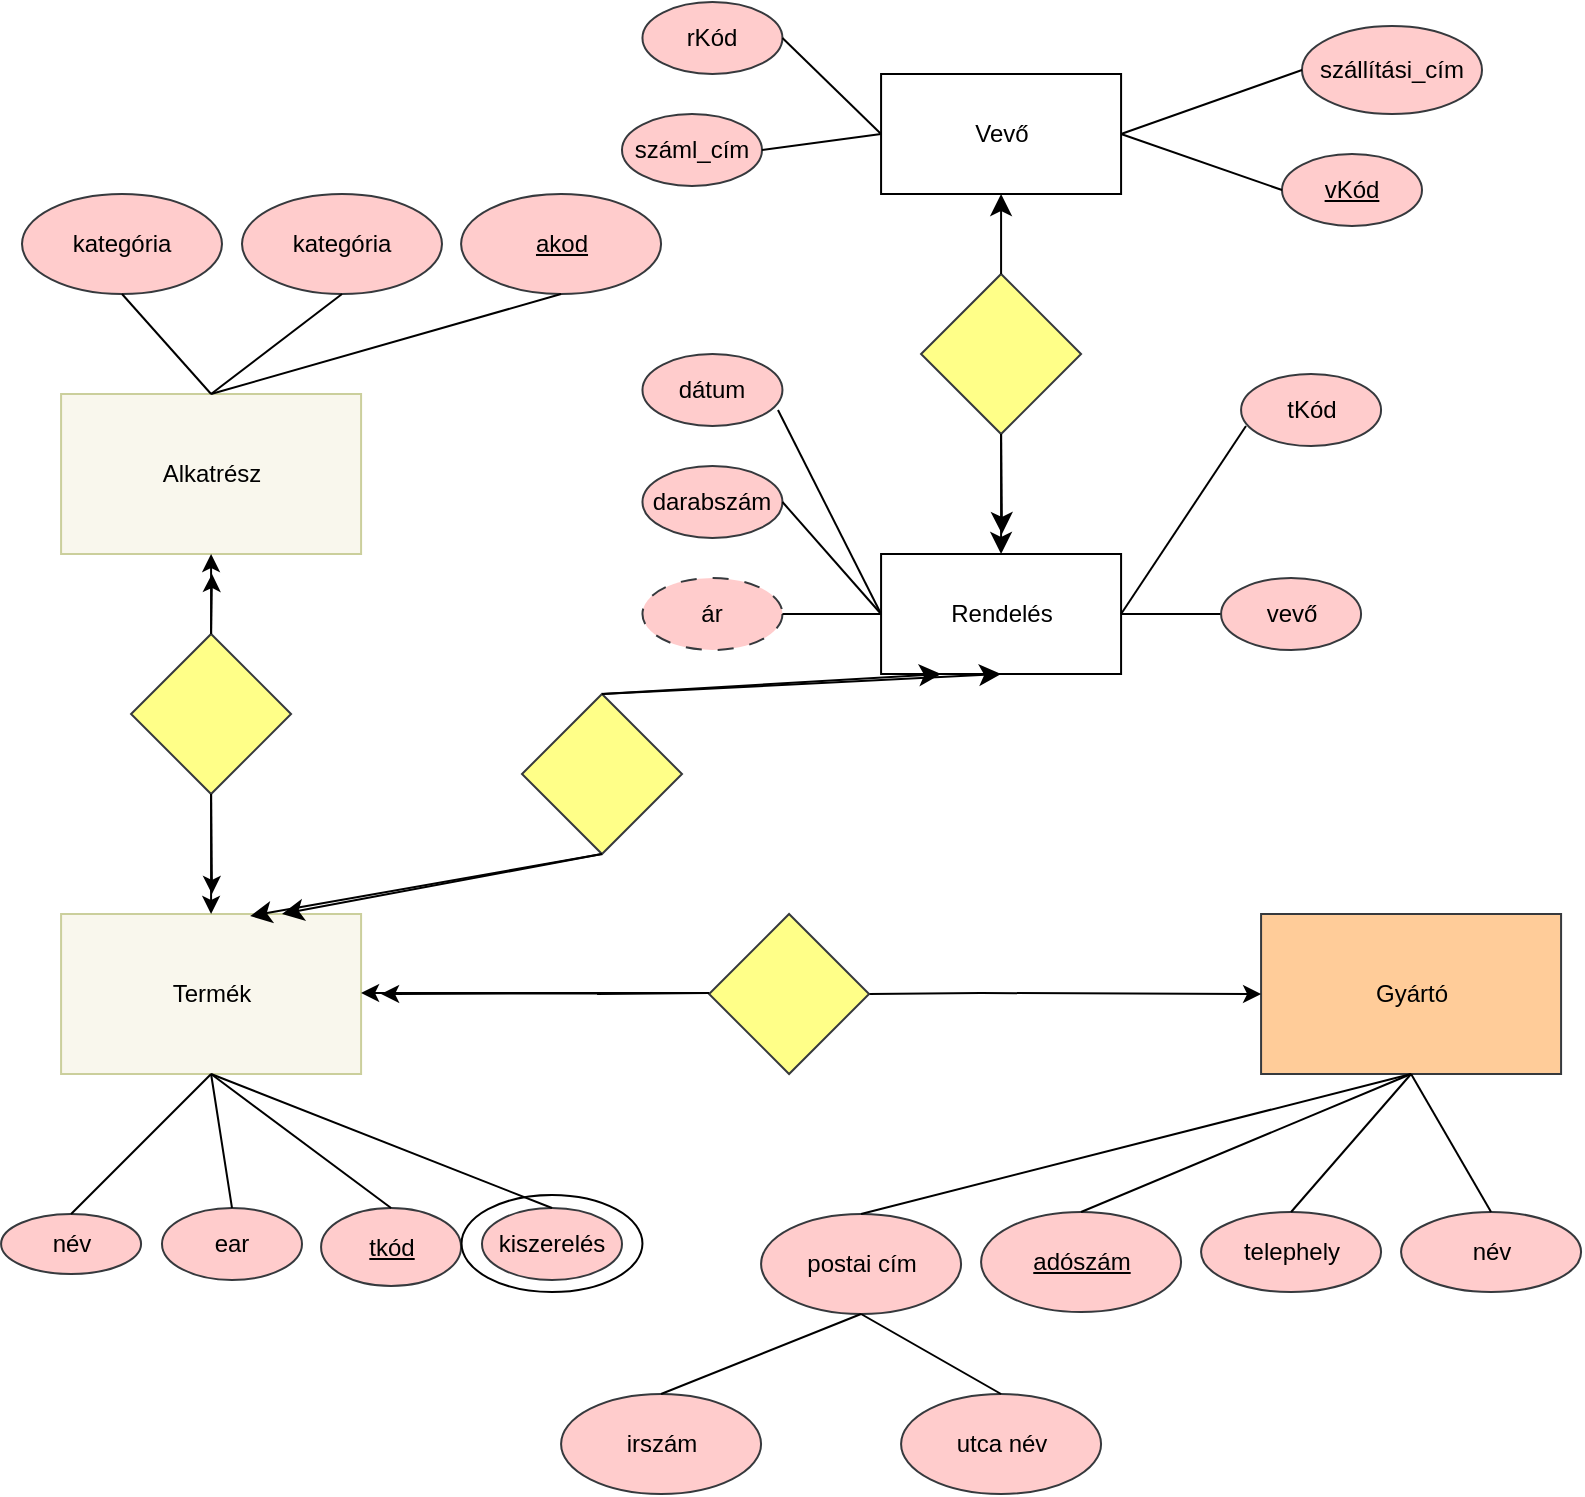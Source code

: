 <mxfile version="24.7.17">
  <diagram name="1 oldal" id="8_ZoQVMhJrcuSsGxvHBY">
    <mxGraphModel dx="712" dy="829" grid="1" gridSize="10" guides="1" tooltips="1" connect="1" arrows="1" fold="1" page="1" pageScale="1" pageWidth="827" pageHeight="1169" math="0" shadow="0">
      <root>
        <mxCell id="0" />
        <mxCell id="1" parent="0" />
        <mxCell id="fOuyArTs9ZE_MJs5jXVL-1" value="Termék" style="rounded=0;whiteSpace=wrap;html=1;fillColor=#f9f7ed;strokeColor=#CBCF9C;" parent="1" vertex="1">
          <mxGeometry x="29.54" y="460" width="150" height="80" as="geometry" />
        </mxCell>
        <mxCell id="fOuyArTs9ZE_MJs5jXVL-4" value="Gyártó" style="rounded=0;whiteSpace=wrap;html=1;fillColor=#ffcc99;strokeColor=#36393d;" parent="1" vertex="1">
          <mxGeometry x="629.54" y="460" width="150" height="80" as="geometry" />
        </mxCell>
        <mxCell id="fOuyArTs9ZE_MJs5jXVL-6" value="" style="endArrow=classic;html=1;rounded=0;exitX=1;exitY=0.5;exitDx=0;exitDy=0;entryX=0;entryY=0.5;entryDx=0;entryDy=0;" parent="1" source="fOuyArTs9ZE_MJs5jXVL-12" target="fOuyArTs9ZE_MJs5jXVL-4" edge="1">
          <mxGeometry width="50" height="50" relative="1" as="geometry">
            <mxPoint x="379.54" y="499.5" as="sourcePoint" />
            <mxPoint x="609.54" y="500" as="targetPoint" />
            <Array as="points">
              <mxPoint x="489.54" y="499.5" />
            </Array>
          </mxGeometry>
        </mxCell>
        <mxCell id="fOuyArTs9ZE_MJs5jXVL-12" value="" style="rhombus;whiteSpace=wrap;html=1;fillColor=#ffff88;strokeColor=#36393d;" parent="1" vertex="1">
          <mxGeometry x="353.54" y="460" width="80" height="80" as="geometry" />
        </mxCell>
        <mxCell id="fOuyArTs9ZE_MJs5jXVL-13" value="" style="endArrow=classic;html=1;rounded=0;exitX=1;exitY=0.5;exitDx=0;exitDy=0;" parent="1" edge="1">
          <mxGeometry width="50" height="50" relative="1" as="geometry">
            <mxPoint x="297.54" y="500" as="sourcePoint" />
            <mxPoint x="189.54" y="500" as="targetPoint" />
            <Array as="points">
              <mxPoint x="353.54" y="499.5" />
            </Array>
          </mxGeometry>
        </mxCell>
        <mxCell id="fOuyArTs9ZE_MJs5jXVL-14" value="" style="endArrow=classic;html=1;rounded=0;entryX=1;entryY=0.5;entryDx=0;entryDy=0;exitX=0;exitY=0.5;exitDx=0;exitDy=0;" parent="1" edge="1">
          <mxGeometry width="50" height="50" relative="1" as="geometry">
            <mxPoint x="353.54" y="499.5" as="sourcePoint" />
            <mxPoint x="179.54" y="499.5" as="targetPoint" />
          </mxGeometry>
        </mxCell>
        <mxCell id="fOuyArTs9ZE_MJs5jXVL-16" value="név" style="ellipse;whiteSpace=wrap;html=1;fillColor=#ffcccc;strokeColor=#36393d;" parent="1" vertex="1">
          <mxGeometry x="-0.46" y="610" width="70" height="30" as="geometry" />
        </mxCell>
        <mxCell id="fOuyArTs9ZE_MJs5jXVL-19" value="ear" style="ellipse;whiteSpace=wrap;html=1;fillColor=#ffcccc;strokeColor=#36393d;" parent="1" vertex="1">
          <mxGeometry x="80" y="607" width="70" height="36" as="geometry" />
        </mxCell>
        <mxCell id="fOuyArTs9ZE_MJs5jXVL-22" value="telephely" style="ellipse;whiteSpace=wrap;html=1;fillColor=#ffcccc;strokeColor=#36393d;" parent="1" vertex="1">
          <mxGeometry x="599.54" y="609" width="90" height="40" as="geometry" />
        </mxCell>
        <mxCell id="fOuyArTs9ZE_MJs5jXVL-23" value="név" style="ellipse;whiteSpace=wrap;html=1;fillColor=#ffcccc;strokeColor=#36393d;" parent="1" vertex="1">
          <mxGeometry x="699.54" y="609" width="90" height="40" as="geometry" />
        </mxCell>
        <mxCell id="fOuyArTs9ZE_MJs5jXVL-24" value="&lt;u&gt;adószám&lt;/u&gt;" style="ellipse;whiteSpace=wrap;html=1;fillColor=#ffcccc;strokeColor=#36393d;" parent="1" vertex="1">
          <mxGeometry x="489.54" y="609" width="100" height="50" as="geometry" />
        </mxCell>
        <mxCell id="fOuyArTs9ZE_MJs5jXVL-26" value="&lt;u&gt;tkód&lt;/u&gt;" style="ellipse;whiteSpace=wrap;html=1;fillColor=#ffcccc;strokeColor=#36393d;" parent="1" vertex="1">
          <mxGeometry x="159.54" y="607" width="70" height="39" as="geometry" />
        </mxCell>
        <mxCell id="fOuyArTs9ZE_MJs5jXVL-29" value="" style="endArrow=none;html=1;rounded=0;exitX=0.5;exitY=0;exitDx=0;exitDy=0;entryX=0.5;entryY=1;entryDx=0;entryDy=0;" parent="1" source="fOuyArTs9ZE_MJs5jXVL-16" target="fOuyArTs9ZE_MJs5jXVL-1" edge="1">
          <mxGeometry width="50" height="50" relative="1" as="geometry">
            <mxPoint x="20.0" y="609.4" as="sourcePoint" />
            <mxPoint x="99.54" y="560" as="targetPoint" />
          </mxGeometry>
        </mxCell>
        <mxCell id="fOuyArTs9ZE_MJs5jXVL-31" value="" style="endArrow=none;html=1;rounded=0;exitX=0.5;exitY=0;exitDx=0;exitDy=0;entryX=0.5;entryY=1;entryDx=0;entryDy=0;" parent="1" source="fOuyArTs9ZE_MJs5jXVL-19" target="fOuyArTs9ZE_MJs5jXVL-1" edge="1">
          <mxGeometry width="50" height="50" relative="1" as="geometry">
            <mxPoint x="369.54" y="660" as="sourcePoint" />
            <mxPoint x="419.54" y="610" as="targetPoint" />
          </mxGeometry>
        </mxCell>
        <mxCell id="fOuyArTs9ZE_MJs5jXVL-32" value="" style="endArrow=none;html=1;rounded=0;exitX=0.5;exitY=0;exitDx=0;exitDy=0;entryX=0.5;entryY=1;entryDx=0;entryDy=0;" parent="1" source="fOuyArTs9ZE_MJs5jXVL-26" target="fOuyArTs9ZE_MJs5jXVL-1" edge="1">
          <mxGeometry width="50" height="50" relative="1" as="geometry">
            <mxPoint x="369.54" y="660" as="sourcePoint" />
            <mxPoint x="419.54" y="610" as="targetPoint" />
          </mxGeometry>
        </mxCell>
        <mxCell id="fOuyArTs9ZE_MJs5jXVL-34" value="" style="endArrow=none;html=1;rounded=0;entryX=0.5;entryY=1;entryDx=0;entryDy=0;exitX=0.5;exitY=0;exitDx=0;exitDy=0;" parent="1" source="fOuyArTs9ZE_MJs5jXVL-24" target="fOuyArTs9ZE_MJs5jXVL-4" edge="1">
          <mxGeometry width="50" height="50" relative="1" as="geometry">
            <mxPoint x="369.54" y="660" as="sourcePoint" />
            <mxPoint x="419.54" y="610" as="targetPoint" />
          </mxGeometry>
        </mxCell>
        <mxCell id="fOuyArTs9ZE_MJs5jXVL-37" value="" style="endArrow=none;html=1;rounded=0;exitX=0.5;exitY=0;exitDx=0;exitDy=0;entryX=0.5;entryY=1;entryDx=0;entryDy=0;" parent="1" source="fOuyArTs9ZE_MJs5jXVL-22" target="fOuyArTs9ZE_MJs5jXVL-4" edge="1">
          <mxGeometry width="50" height="50" relative="1" as="geometry">
            <mxPoint x="369.54" y="660" as="sourcePoint" />
            <mxPoint x="419.54" y="610" as="targetPoint" />
          </mxGeometry>
        </mxCell>
        <mxCell id="fOuyArTs9ZE_MJs5jXVL-38" value="" style="endArrow=none;html=1;rounded=0;exitX=0.5;exitY=0;exitDx=0;exitDy=0;entryX=0.5;entryY=1;entryDx=0;entryDy=0;" parent="1" source="fOuyArTs9ZE_MJs5jXVL-23" target="fOuyArTs9ZE_MJs5jXVL-4" edge="1">
          <mxGeometry width="50" height="50" relative="1" as="geometry">
            <mxPoint x="369.54" y="660" as="sourcePoint" />
            <mxPoint x="419.54" y="610" as="targetPoint" />
          </mxGeometry>
        </mxCell>
        <mxCell id="fOuyArTs9ZE_MJs5jXVL-40" value="postai cím" style="ellipse;whiteSpace=wrap;html=1;fillColor=#ffcccc;strokeColor=#36393d;" parent="1" vertex="1">
          <mxGeometry x="379.54" y="610" width="100" height="50" as="geometry" />
        </mxCell>
        <mxCell id="fOuyArTs9ZE_MJs5jXVL-41" value="" style="endArrow=none;html=1;rounded=0;exitX=0.5;exitY=0;exitDx=0;exitDy=0;entryX=0.5;entryY=1;entryDx=0;entryDy=0;" parent="1" source="fOuyArTs9ZE_MJs5jXVL-40" target="fOuyArTs9ZE_MJs5jXVL-4" edge="1">
          <mxGeometry width="50" height="50" relative="1" as="geometry">
            <mxPoint x="509.54" y="660" as="sourcePoint" />
            <mxPoint x="559.54" y="610" as="targetPoint" />
          </mxGeometry>
        </mxCell>
        <mxCell id="fOuyArTs9ZE_MJs5jXVL-42" value="utca név" style="ellipse;whiteSpace=wrap;html=1;fillColor=#ffcccc;strokeColor=#36393d;" parent="1" vertex="1">
          <mxGeometry x="449.54" y="700" width="100" height="50" as="geometry" />
        </mxCell>
        <mxCell id="fOuyArTs9ZE_MJs5jXVL-43" value="irszám" style="ellipse;whiteSpace=wrap;html=1;fillColor=#ffcccc;strokeColor=#36393d;" parent="1" vertex="1">
          <mxGeometry x="279.54" y="700" width="100" height="50" as="geometry" />
        </mxCell>
        <mxCell id="fOuyArTs9ZE_MJs5jXVL-44" value="" style="endArrow=none;html=1;rounded=0;exitX=0.5;exitY=0;exitDx=0;exitDy=0;entryX=0.5;entryY=1;entryDx=0;entryDy=0;" parent="1" source="fOuyArTs9ZE_MJs5jXVL-43" target="fOuyArTs9ZE_MJs5jXVL-40" edge="1">
          <mxGeometry width="50" height="50" relative="1" as="geometry">
            <mxPoint x="419.54" y="660" as="sourcePoint" />
            <mxPoint x="469.54" y="610" as="targetPoint" />
          </mxGeometry>
        </mxCell>
        <mxCell id="fOuyArTs9ZE_MJs5jXVL-45" value="" style="endArrow=none;html=1;rounded=0;entryX=0.5;entryY=1;entryDx=0;entryDy=0;exitX=0.5;exitY=0;exitDx=0;exitDy=0;" parent="1" source="fOuyArTs9ZE_MJs5jXVL-42" target="fOuyArTs9ZE_MJs5jXVL-40" edge="1">
          <mxGeometry width="50" height="50" relative="1" as="geometry">
            <mxPoint x="469.54" y="850" as="sourcePoint" />
            <mxPoint x="519.54" y="800" as="targetPoint" />
          </mxGeometry>
        </mxCell>
        <mxCell id="fOuyArTs9ZE_MJs5jXVL-46" value="kiszerelés" style="ellipse;whiteSpace=wrap;html=1;fillColor=#ffcccc;strokeColor=#36393d;" parent="1" vertex="1">
          <mxGeometry x="240" y="607" width="70" height="36" as="geometry" />
        </mxCell>
        <mxCell id="fOuyArTs9ZE_MJs5jXVL-47" value="" style="endArrow=none;html=1;rounded=0;exitX=0.5;exitY=0;exitDx=0;exitDy=0;entryX=0.5;entryY=1;entryDx=0;entryDy=0;" parent="1" source="fOuyArTs9ZE_MJs5jXVL-46" target="fOuyArTs9ZE_MJs5jXVL-1" edge="1">
          <mxGeometry width="50" height="50" relative="1" as="geometry">
            <mxPoint x="149.54" y="660" as="sourcePoint" />
            <mxPoint x="199.54" y="610" as="targetPoint" />
          </mxGeometry>
        </mxCell>
        <mxCell id="fOuyArTs9ZE_MJs5jXVL-50" value="Alkatrész" style="rounded=0;whiteSpace=wrap;html=1;fillColor=#f9f7ed;strokeColor=#CBCF9C;" parent="1" vertex="1">
          <mxGeometry x="29.54" y="200" width="150" height="80" as="geometry" />
        </mxCell>
        <mxCell id="fOuyArTs9ZE_MJs5jXVL-51" value="" style="rhombus;whiteSpace=wrap;html=1;fillColor=#ffff88;strokeColor=#36393d;" parent="1" vertex="1">
          <mxGeometry x="64.54" y="320" width="80" height="80" as="geometry" />
        </mxCell>
        <mxCell id="fOuyArTs9ZE_MJs5jXVL-52" value="" style="endArrow=classic;html=1;rounded=0;exitX=0.5;exitY=0;exitDx=0;exitDy=0;entryX=0.5;entryY=1;entryDx=0;entryDy=0;" parent="1" source="fOuyArTs9ZE_MJs5jXVL-51" target="fOuyArTs9ZE_MJs5jXVL-50" edge="1">
          <mxGeometry width="50" height="50" relative="1" as="geometry">
            <mxPoint x="159.54" y="360" as="sourcePoint" />
            <mxPoint x="209.54" y="310" as="targetPoint" />
          </mxGeometry>
        </mxCell>
        <mxCell id="fOuyArTs9ZE_MJs5jXVL-53" value="" style="endArrow=classic;html=1;rounded=0;exitX=0.5;exitY=0;exitDx=0;exitDy=0;" parent="1" source="fOuyArTs9ZE_MJs5jXVL-51" edge="1">
          <mxGeometry width="50" height="50" relative="1" as="geometry">
            <mxPoint x="270" y="530" as="sourcePoint" />
            <mxPoint x="105" y="290" as="targetPoint" />
          </mxGeometry>
        </mxCell>
        <mxCell id="fOuyArTs9ZE_MJs5jXVL-54" value="" style="endArrow=classic;html=1;rounded=0;exitX=0.5;exitY=1;exitDx=0;exitDy=0;entryX=0.5;entryY=0;entryDx=0;entryDy=0;" parent="1" source="fOuyArTs9ZE_MJs5jXVL-51" target="fOuyArTs9ZE_MJs5jXVL-1" edge="1">
          <mxGeometry width="50" height="50" relative="1" as="geometry">
            <mxPoint x="270" y="530" as="sourcePoint" />
            <mxPoint x="320" y="480" as="targetPoint" />
          </mxGeometry>
        </mxCell>
        <mxCell id="fOuyArTs9ZE_MJs5jXVL-55" value="" style="endArrow=classic;html=1;rounded=0;exitX=0.5;exitY=1;exitDx=0;exitDy=0;" parent="1" source="fOuyArTs9ZE_MJs5jXVL-51" edge="1">
          <mxGeometry width="50" height="50" relative="1" as="geometry">
            <mxPoint x="270" y="530" as="sourcePoint" />
            <mxPoint x="105" y="450" as="targetPoint" />
          </mxGeometry>
        </mxCell>
        <mxCell id="fOuyArTs9ZE_MJs5jXVL-56" value="" style="ellipse;whiteSpace=wrap;html=1;fillColor=none;" parent="1" vertex="1">
          <mxGeometry x="229.77" y="600.5" width="90.46" height="48.5" as="geometry" />
        </mxCell>
        <mxCell id="fOuyArTs9ZE_MJs5jXVL-57" value="&lt;u&gt;akod&lt;/u&gt;" style="ellipse;whiteSpace=wrap;html=1;fillColor=#ffcccc;strokeColor=#36393d;" parent="1" vertex="1">
          <mxGeometry x="229.54" y="100" width="100" height="50" as="geometry" />
        </mxCell>
        <mxCell id="fOuyArTs9ZE_MJs5jXVL-58" value="kategória" style="ellipse;whiteSpace=wrap;html=1;fillColor=#ffcccc;strokeColor=#36393d;" parent="1" vertex="1">
          <mxGeometry x="10" y="100" width="100" height="50" as="geometry" />
        </mxCell>
        <mxCell id="fOuyArTs9ZE_MJs5jXVL-59" value="" style="endArrow=none;html=1;rounded=0;exitX=0.5;exitY=0;exitDx=0;exitDy=0;entryX=0.5;entryY=1;entryDx=0;entryDy=0;" parent="1" source="fOuyArTs9ZE_MJs5jXVL-50" target="fOuyArTs9ZE_MJs5jXVL-58" edge="1">
          <mxGeometry width="50" height="50" relative="1" as="geometry">
            <mxPoint x="580" y="430" as="sourcePoint" />
            <mxPoint x="630" y="380" as="targetPoint" />
          </mxGeometry>
        </mxCell>
        <mxCell id="fOuyArTs9ZE_MJs5jXVL-60" value="" style="endArrow=none;html=1;rounded=0;exitX=0.5;exitY=0;exitDx=0;exitDy=0;entryX=0.5;entryY=1;entryDx=0;entryDy=0;" parent="1" source="fOuyArTs9ZE_MJs5jXVL-50" target="fOuyArTs9ZE_MJs5jXVL-57" edge="1">
          <mxGeometry width="50" height="50" relative="1" as="geometry">
            <mxPoint x="580" y="430" as="sourcePoint" />
            <mxPoint x="630" y="380" as="targetPoint" />
          </mxGeometry>
        </mxCell>
        <mxCell id="fOuyArTs9ZE_MJs5jXVL-61" value="kategória" style="ellipse;whiteSpace=wrap;html=1;fillColor=#ffcccc;strokeColor=#36393d;" parent="1" vertex="1">
          <mxGeometry x="120" y="100" width="100" height="50" as="geometry" />
        </mxCell>
        <mxCell id="fOuyArTs9ZE_MJs5jXVL-62" value="" style="endArrow=none;html=1;rounded=0;exitX=0.5;exitY=0;exitDx=0;exitDy=0;entryX=0.5;entryY=1;entryDx=0;entryDy=0;" parent="1" source="fOuyArTs9ZE_MJs5jXVL-50" target="fOuyArTs9ZE_MJs5jXVL-61" edge="1">
          <mxGeometry width="50" height="50" relative="1" as="geometry">
            <mxPoint x="580" y="430" as="sourcePoint" />
            <mxPoint x="630" y="380" as="targetPoint" />
          </mxGeometry>
        </mxCell>
        <mxCell id="XkUIuUMJzLolkgC84juh-1" value="Rendelés" style="rounded=0;whiteSpace=wrap;html=1;" vertex="1" parent="1">
          <mxGeometry x="439.54" y="280" width="120" height="60" as="geometry" />
        </mxCell>
        <mxCell id="XkUIuUMJzLolkgC84juh-2" value="Vevő" style="rounded=0;whiteSpace=wrap;html=1;" vertex="1" parent="1">
          <mxGeometry x="439.54" y="40" width="120" height="60" as="geometry" />
        </mxCell>
        <mxCell id="XkUIuUMJzLolkgC84juh-4" value="" style="rhombus;whiteSpace=wrap;html=1;fillColor=#ffff88;strokeColor=#36393d;" vertex="1" parent="1">
          <mxGeometry x="260" y="350" width="80" height="80" as="geometry" />
        </mxCell>
        <mxCell id="XkUIuUMJzLolkgC84juh-5" value="" style="rhombus;whiteSpace=wrap;html=1;fillColor=#ffff88;strokeColor=#36393d;" vertex="1" parent="1">
          <mxGeometry x="459.54" y="140" width="80" height="80" as="geometry" />
        </mxCell>
        <mxCell id="XkUIuUMJzLolkgC84juh-6" value="" style="endArrow=classic;html=1;rounded=0;fontSize=12;startSize=8;endSize=8;curved=1;exitX=0.5;exitY=0;exitDx=0;exitDy=0;entryX=0.5;entryY=1;entryDx=0;entryDy=0;" edge="1" parent="1" source="XkUIuUMJzLolkgC84juh-4" target="XkUIuUMJzLolkgC84juh-1">
          <mxGeometry width="50" height="50" relative="1" as="geometry">
            <mxPoint x="540" y="450" as="sourcePoint" />
            <mxPoint x="600" y="400" as="targetPoint" />
          </mxGeometry>
        </mxCell>
        <mxCell id="XkUIuUMJzLolkgC84juh-7" value="" style="endArrow=classic;html=1;rounded=0;fontSize=12;startSize=8;endSize=8;curved=1;exitX=0.5;exitY=1;exitDx=0;exitDy=0;entryX=0.63;entryY=0.013;entryDx=0;entryDy=0;entryPerimeter=0;" edge="1" parent="1" source="XkUIuUMJzLolkgC84juh-4" target="fOuyArTs9ZE_MJs5jXVL-1">
          <mxGeometry width="50" height="50" relative="1" as="geometry">
            <mxPoint x="550" y="450" as="sourcePoint" />
            <mxPoint x="600" y="400" as="targetPoint" />
          </mxGeometry>
        </mxCell>
        <mxCell id="XkUIuUMJzLolkgC84juh-8" value="" style="endArrow=classic;html=1;rounded=0;fontSize=12;startSize=8;endSize=8;curved=1;exitX=0.5;exitY=1;exitDx=0;exitDy=0;" edge="1" parent="1" source="XkUIuUMJzLolkgC84juh-4">
          <mxGeometry width="50" height="50" relative="1" as="geometry">
            <mxPoint x="260" y="420" as="sourcePoint" />
            <mxPoint x="140" y="460" as="targetPoint" />
          </mxGeometry>
        </mxCell>
        <mxCell id="XkUIuUMJzLolkgC84juh-9" value="" style="endArrow=classic;html=1;rounded=0;fontSize=12;startSize=8;endSize=8;curved=1;exitX=0.5;exitY=0;exitDx=0;exitDy=0;entryX=0.25;entryY=1;entryDx=0;entryDy=0;" edge="1" parent="1" source="XkUIuUMJzLolkgC84juh-4" target="XkUIuUMJzLolkgC84juh-1">
          <mxGeometry width="50" height="50" relative="1" as="geometry">
            <mxPoint x="270" y="350" as="sourcePoint" />
            <mxPoint x="390" y="300" as="targetPoint" />
          </mxGeometry>
        </mxCell>
        <mxCell id="XkUIuUMJzLolkgC84juh-10" value="" style="endArrow=classic;html=1;rounded=0;fontSize=12;startSize=8;endSize=8;curved=1;entryX=0.5;entryY=0;entryDx=0;entryDy=0;" edge="1" parent="1" source="XkUIuUMJzLolkgC84juh-5" target="XkUIuUMJzLolkgC84juh-1">
          <mxGeometry width="50" height="50" relative="1" as="geometry">
            <mxPoint x="550" y="450" as="sourcePoint" />
            <mxPoint x="600" y="400" as="targetPoint" />
          </mxGeometry>
        </mxCell>
        <mxCell id="XkUIuUMJzLolkgC84juh-11" value="" style="endArrow=classic;html=1;rounded=0;fontSize=12;startSize=8;endSize=8;curved=1;exitX=0.5;exitY=1;exitDx=0;exitDy=0;" edge="1" parent="1" source="XkUIuUMJzLolkgC84juh-5">
          <mxGeometry width="50" height="50" relative="1" as="geometry">
            <mxPoint x="550" y="450" as="sourcePoint" />
            <mxPoint x="500" y="270" as="targetPoint" />
          </mxGeometry>
        </mxCell>
        <mxCell id="XkUIuUMJzLolkgC84juh-12" value="" style="endArrow=classic;html=1;rounded=0;fontSize=12;startSize=8;endSize=8;curved=1;exitX=0.5;exitY=0;exitDx=0;exitDy=0;entryX=0.5;entryY=1;entryDx=0;entryDy=0;" edge="1" parent="1" source="XkUIuUMJzLolkgC84juh-5" target="XkUIuUMJzLolkgC84juh-2">
          <mxGeometry width="50" height="50" relative="1" as="geometry">
            <mxPoint x="550" y="450" as="sourcePoint" />
            <mxPoint x="600" y="400" as="targetPoint" />
          </mxGeometry>
        </mxCell>
        <mxCell id="XkUIuUMJzLolkgC84juh-13" value="dátum" style="ellipse;whiteSpace=wrap;html=1;fillColor=#ffcccc;strokeColor=#36393d;" vertex="1" parent="1">
          <mxGeometry x="320.23" y="180" width="70" height="36" as="geometry" />
        </mxCell>
        <mxCell id="XkUIuUMJzLolkgC84juh-14" value="darabszám" style="ellipse;whiteSpace=wrap;html=1;fillColor=#ffcccc;strokeColor=#36393d;" vertex="1" parent="1">
          <mxGeometry x="320.23" y="236" width="70" height="36" as="geometry" />
        </mxCell>
        <mxCell id="XkUIuUMJzLolkgC84juh-15" value="ár" style="ellipse;whiteSpace=wrap;html=1;fillColor=#ffcccc;strokeColor=#36393d;dashed=1;dashPattern=8 8;" vertex="1" parent="1">
          <mxGeometry x="320.23" y="292" width="70" height="36" as="geometry" />
        </mxCell>
        <mxCell id="XkUIuUMJzLolkgC84juh-17" value="" style="endArrow=none;html=1;rounded=0;fontSize=12;startSize=8;endSize=8;curved=1;entryX=0;entryY=0.5;entryDx=0;entryDy=0;exitX=1;exitY=0.5;exitDx=0;exitDy=0;" edge="1" parent="1" source="XkUIuUMJzLolkgC84juh-15" target="XkUIuUMJzLolkgC84juh-1">
          <mxGeometry width="50" height="50" relative="1" as="geometry">
            <mxPoint x="340" y="350" as="sourcePoint" />
            <mxPoint x="390" y="300" as="targetPoint" />
          </mxGeometry>
        </mxCell>
        <mxCell id="XkUIuUMJzLolkgC84juh-18" value="" style="endArrow=none;html=1;rounded=0;fontSize=12;startSize=8;endSize=8;curved=1;entryX=1;entryY=0.5;entryDx=0;entryDy=0;exitX=0;exitY=0.5;exitDx=0;exitDy=0;" edge="1" parent="1" source="XkUIuUMJzLolkgC84juh-1" target="XkUIuUMJzLolkgC84juh-14">
          <mxGeometry width="50" height="50" relative="1" as="geometry">
            <mxPoint x="340" y="350" as="sourcePoint" />
            <mxPoint x="390" y="300" as="targetPoint" />
          </mxGeometry>
        </mxCell>
        <mxCell id="XkUIuUMJzLolkgC84juh-19" value="" style="endArrow=none;html=1;rounded=0;fontSize=12;startSize=8;endSize=8;curved=1;entryX=0.968;entryY=0.778;entryDx=0;entryDy=0;entryPerimeter=0;exitX=0;exitY=0.5;exitDx=0;exitDy=0;" edge="1" parent="1" source="XkUIuUMJzLolkgC84juh-1" target="XkUIuUMJzLolkgC84juh-13">
          <mxGeometry width="50" height="50" relative="1" as="geometry">
            <mxPoint x="340" y="350" as="sourcePoint" />
            <mxPoint x="390" y="300" as="targetPoint" />
          </mxGeometry>
        </mxCell>
        <mxCell id="XkUIuUMJzLolkgC84juh-21" value="" style="endArrow=none;html=1;rounded=0;fontSize=12;startSize=8;endSize=8;curved=1;entryX=0;entryY=0.5;entryDx=0;entryDy=0;exitX=1;exitY=0.5;exitDx=0;exitDy=0;" edge="1" parent="1" source="XkUIuUMJzLolkgC84juh-1" target="XkUIuUMJzLolkgC84juh-23">
          <mxGeometry width="50" height="50" relative="1" as="geometry">
            <mxPoint x="340" y="450" as="sourcePoint" />
            <mxPoint x="410" y="400" as="targetPoint" />
          </mxGeometry>
        </mxCell>
        <mxCell id="XkUIuUMJzLolkgC84juh-23" value="vevő" style="ellipse;whiteSpace=wrap;html=1;fillColor=#ffcccc;strokeColor=#36393d;" vertex="1" parent="1">
          <mxGeometry x="609.54" y="292" width="70" height="36" as="geometry" />
        </mxCell>
        <mxCell id="XkUIuUMJzLolkgC84juh-24" value="tKód" style="ellipse;whiteSpace=wrap;html=1;fillColor=#ffcccc;strokeColor=#36393d;" vertex="1" parent="1">
          <mxGeometry x="619.54" y="190" width="70" height="36" as="geometry" />
        </mxCell>
        <mxCell id="XkUIuUMJzLolkgC84juh-25" value="" style="endArrow=none;html=1;rounded=0;fontSize=12;startSize=8;endSize=8;curved=1;entryX=0.035;entryY=0.722;entryDx=0;entryDy=0;exitX=1;exitY=0.5;exitDx=0;exitDy=0;entryPerimeter=0;" edge="1" parent="1" source="XkUIuUMJzLolkgC84juh-1" target="XkUIuUMJzLolkgC84juh-24">
          <mxGeometry width="50" height="50" relative="1" as="geometry">
            <mxPoint x="570" y="320" as="sourcePoint" />
            <mxPoint x="620" y="320" as="targetPoint" />
          </mxGeometry>
        </mxCell>
        <mxCell id="XkUIuUMJzLolkgC84juh-27" value="rKód" style="ellipse;whiteSpace=wrap;html=1;fillColor=#ffcccc;strokeColor=#36393d;" vertex="1" parent="1">
          <mxGeometry x="320.23" y="4" width="70" height="36" as="geometry" />
        </mxCell>
        <mxCell id="XkUIuUMJzLolkgC84juh-28" value="&lt;u&gt;vKód&lt;/u&gt;" style="ellipse;whiteSpace=wrap;html=1;fillColor=#ffcccc;strokeColor=#36393d;" vertex="1" parent="1">
          <mxGeometry x="640" y="80" width="70" height="36" as="geometry" />
        </mxCell>
        <mxCell id="XkUIuUMJzLolkgC84juh-29" value="" style="endArrow=none;html=1;rounded=0;fontSize=12;startSize=8;endSize=8;curved=1;exitX=1;exitY=0.5;exitDx=0;exitDy=0;entryX=0;entryY=0.5;entryDx=0;entryDy=0;" edge="1" parent="1" source="XkUIuUMJzLolkgC84juh-2" target="XkUIuUMJzLolkgC84juh-28">
          <mxGeometry width="50" height="50" relative="1" as="geometry">
            <mxPoint x="550" y="250" as="sourcePoint" />
            <mxPoint x="600" y="200" as="targetPoint" />
          </mxGeometry>
        </mxCell>
        <mxCell id="XkUIuUMJzLolkgC84juh-30" value="" style="endArrow=none;html=1;rounded=0;fontSize=12;startSize=8;endSize=8;curved=1;exitX=1;exitY=0.5;exitDx=0;exitDy=0;entryX=0;entryY=0.5;entryDx=0;entryDy=0;" edge="1" parent="1" source="XkUIuUMJzLolkgC84juh-27" target="XkUIuUMJzLolkgC84juh-2">
          <mxGeometry width="50" height="50" relative="1" as="geometry">
            <mxPoint x="550" y="250" as="sourcePoint" />
            <mxPoint x="600" y="200" as="targetPoint" />
          </mxGeometry>
        </mxCell>
        <mxCell id="XkUIuUMJzLolkgC84juh-33" value="száml_cím" style="ellipse;whiteSpace=wrap;html=1;fillColor=#ffcccc;strokeColor=#36393d;" vertex="1" parent="1">
          <mxGeometry x="310" y="60" width="70" height="36" as="geometry" />
        </mxCell>
        <mxCell id="XkUIuUMJzLolkgC84juh-34" value="szállítási_cím" style="ellipse;whiteSpace=wrap;html=1;fillColor=#ffcccc;strokeColor=#36393d;" vertex="1" parent="1">
          <mxGeometry x="650" y="16" width="90" height="44" as="geometry" />
        </mxCell>
        <mxCell id="XkUIuUMJzLolkgC84juh-35" value="" style="endArrow=none;html=1;rounded=0;fontSize=12;startSize=8;endSize=8;curved=1;exitX=1;exitY=0.5;exitDx=0;exitDy=0;entryX=0;entryY=0.5;entryDx=0;entryDy=0;" edge="1" parent="1" source="XkUIuUMJzLolkgC84juh-33" target="XkUIuUMJzLolkgC84juh-2">
          <mxGeometry width="50" height="50" relative="1" as="geometry">
            <mxPoint x="550" y="350" as="sourcePoint" />
            <mxPoint x="600" y="300" as="targetPoint" />
          </mxGeometry>
        </mxCell>
        <mxCell id="XkUIuUMJzLolkgC84juh-36" value="" style="endArrow=none;html=1;rounded=0;fontSize=12;startSize=8;endSize=8;curved=1;exitX=1;exitY=0.5;exitDx=0;exitDy=0;entryX=0;entryY=0.5;entryDx=0;entryDy=0;" edge="1" parent="1" source="XkUIuUMJzLolkgC84juh-2" target="XkUIuUMJzLolkgC84juh-34">
          <mxGeometry width="50" height="50" relative="1" as="geometry">
            <mxPoint x="550" y="350" as="sourcePoint" />
            <mxPoint x="600" y="300" as="targetPoint" />
          </mxGeometry>
        </mxCell>
      </root>
    </mxGraphModel>
  </diagram>
</mxfile>
